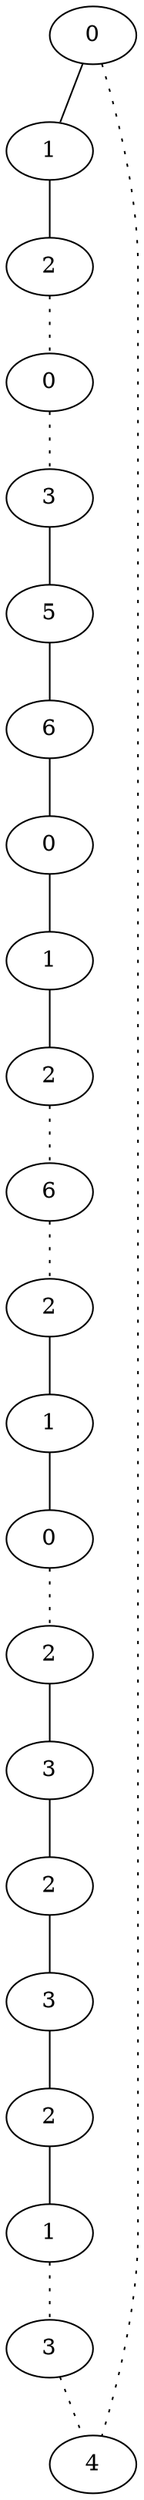 graph {
a0[label=0];
a1[label=1];
a2[label=2];
a3[label=0];
a4[label=3];
a5[label=5];
a6[label=6];
a7[label=0];
a8[label=1];
a9[label=2];
a10[label=6];
a11[label=2];
a12[label=1];
a13[label=0];
a14[label=2];
a15[label=3];
a16[label=2];
a17[label=3];
a18[label=2];
a19[label=1];
a20[label=3];
a21[label=4];
a0 -- a1;
a0 -- a21 [style=dotted];
a1 -- a2;
a2 -- a3 [style=dotted];
a3 -- a4 [style=dotted];
a4 -- a5;
a5 -- a6;
a6 -- a7;
a7 -- a8;
a8 -- a9;
a9 -- a10 [style=dotted];
a10 -- a11 [style=dotted];
a11 -- a12;
a12 -- a13;
a13 -- a14 [style=dotted];
a14 -- a15;
a15 -- a16;
a16 -- a17;
a17 -- a18;
a18 -- a19;
a19 -- a20 [style=dotted];
a20 -- a21 [style=dotted];
}
